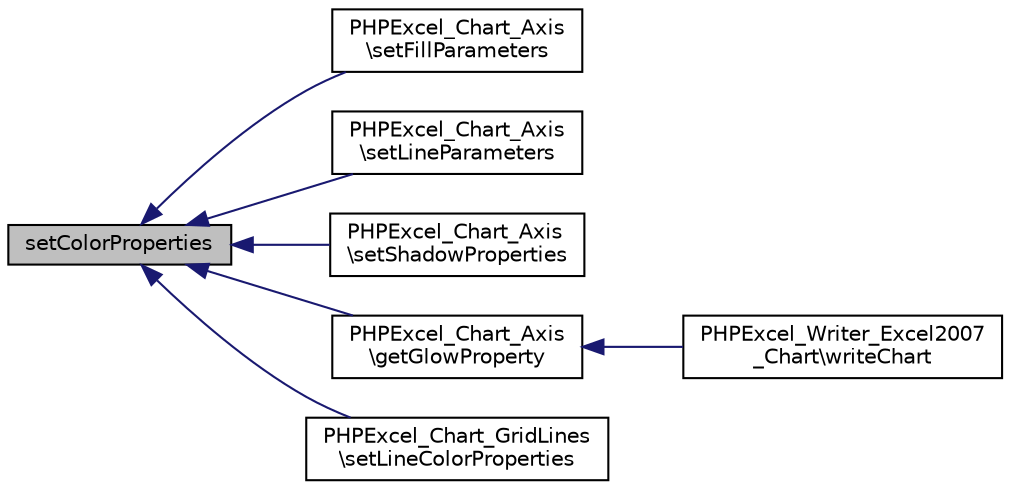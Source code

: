 digraph "setColorProperties"
{
  edge [fontname="Helvetica",fontsize="10",labelfontname="Helvetica",labelfontsize="10"];
  node [fontname="Helvetica",fontsize="10",shape=record];
  rankdir="LR";
  Node46 [label="setColorProperties",height=0.2,width=0.4,color="black", fillcolor="grey75", style="filled", fontcolor="black"];
  Node46 -> Node47 [dir="back",color="midnightblue",fontsize="10",style="solid",fontname="Helvetica"];
  Node47 [label="PHPExcel_Chart_Axis\l\\setFillParameters",height=0.2,width=0.4,color="black", fillcolor="white", style="filled",URL="$class_p_h_p_excel___chart___axis.html#a650462f0b89452442a07c0b08e2a6575"];
  Node46 -> Node48 [dir="back",color="midnightblue",fontsize="10",style="solid",fontname="Helvetica"];
  Node48 [label="PHPExcel_Chart_Axis\l\\setLineParameters",height=0.2,width=0.4,color="black", fillcolor="white", style="filled",URL="$class_p_h_p_excel___chart___axis.html#a8de9049daeebb0cb8c58e123e31336c7"];
  Node46 -> Node49 [dir="back",color="midnightblue",fontsize="10",style="solid",fontname="Helvetica"];
  Node49 [label="PHPExcel_Chart_Axis\l\\setShadowProperties",height=0.2,width=0.4,color="black", fillcolor="white", style="filled",URL="$class_p_h_p_excel___chart___axis.html#a7b5e7738f6f9043a714a35d2ba1aef6c"];
  Node46 -> Node50 [dir="back",color="midnightblue",fontsize="10",style="solid",fontname="Helvetica"];
  Node50 [label="PHPExcel_Chart_Axis\l\\getGlowProperty",height=0.2,width=0.4,color="black", fillcolor="white", style="filled",URL="$class_p_h_p_excel___chart___axis.html#a332f285b9e38cb4bfe0df86a4c799c42"];
  Node50 -> Node51 [dir="back",color="midnightblue",fontsize="10",style="solid",fontname="Helvetica"];
  Node51 [label="PHPExcel_Writer_Excel2007\l_Chart\\writeChart",height=0.2,width=0.4,color="black", fillcolor="white", style="filled",URL="$class_p_h_p_excel___writer___excel2007___chart.html#a1357cd7f946c0d463cea7efb61c029e3"];
  Node46 -> Node52 [dir="back",color="midnightblue",fontsize="10",style="solid",fontname="Helvetica"];
  Node52 [label="PHPExcel_Chart_GridLines\l\\setLineColorProperties",height=0.2,width=0.4,color="black", fillcolor="white", style="filled",URL="$class_p_h_p_excel___chart___grid_lines.html#a0bc795ab0ed1e94db3aac12710e9b268"];
}
